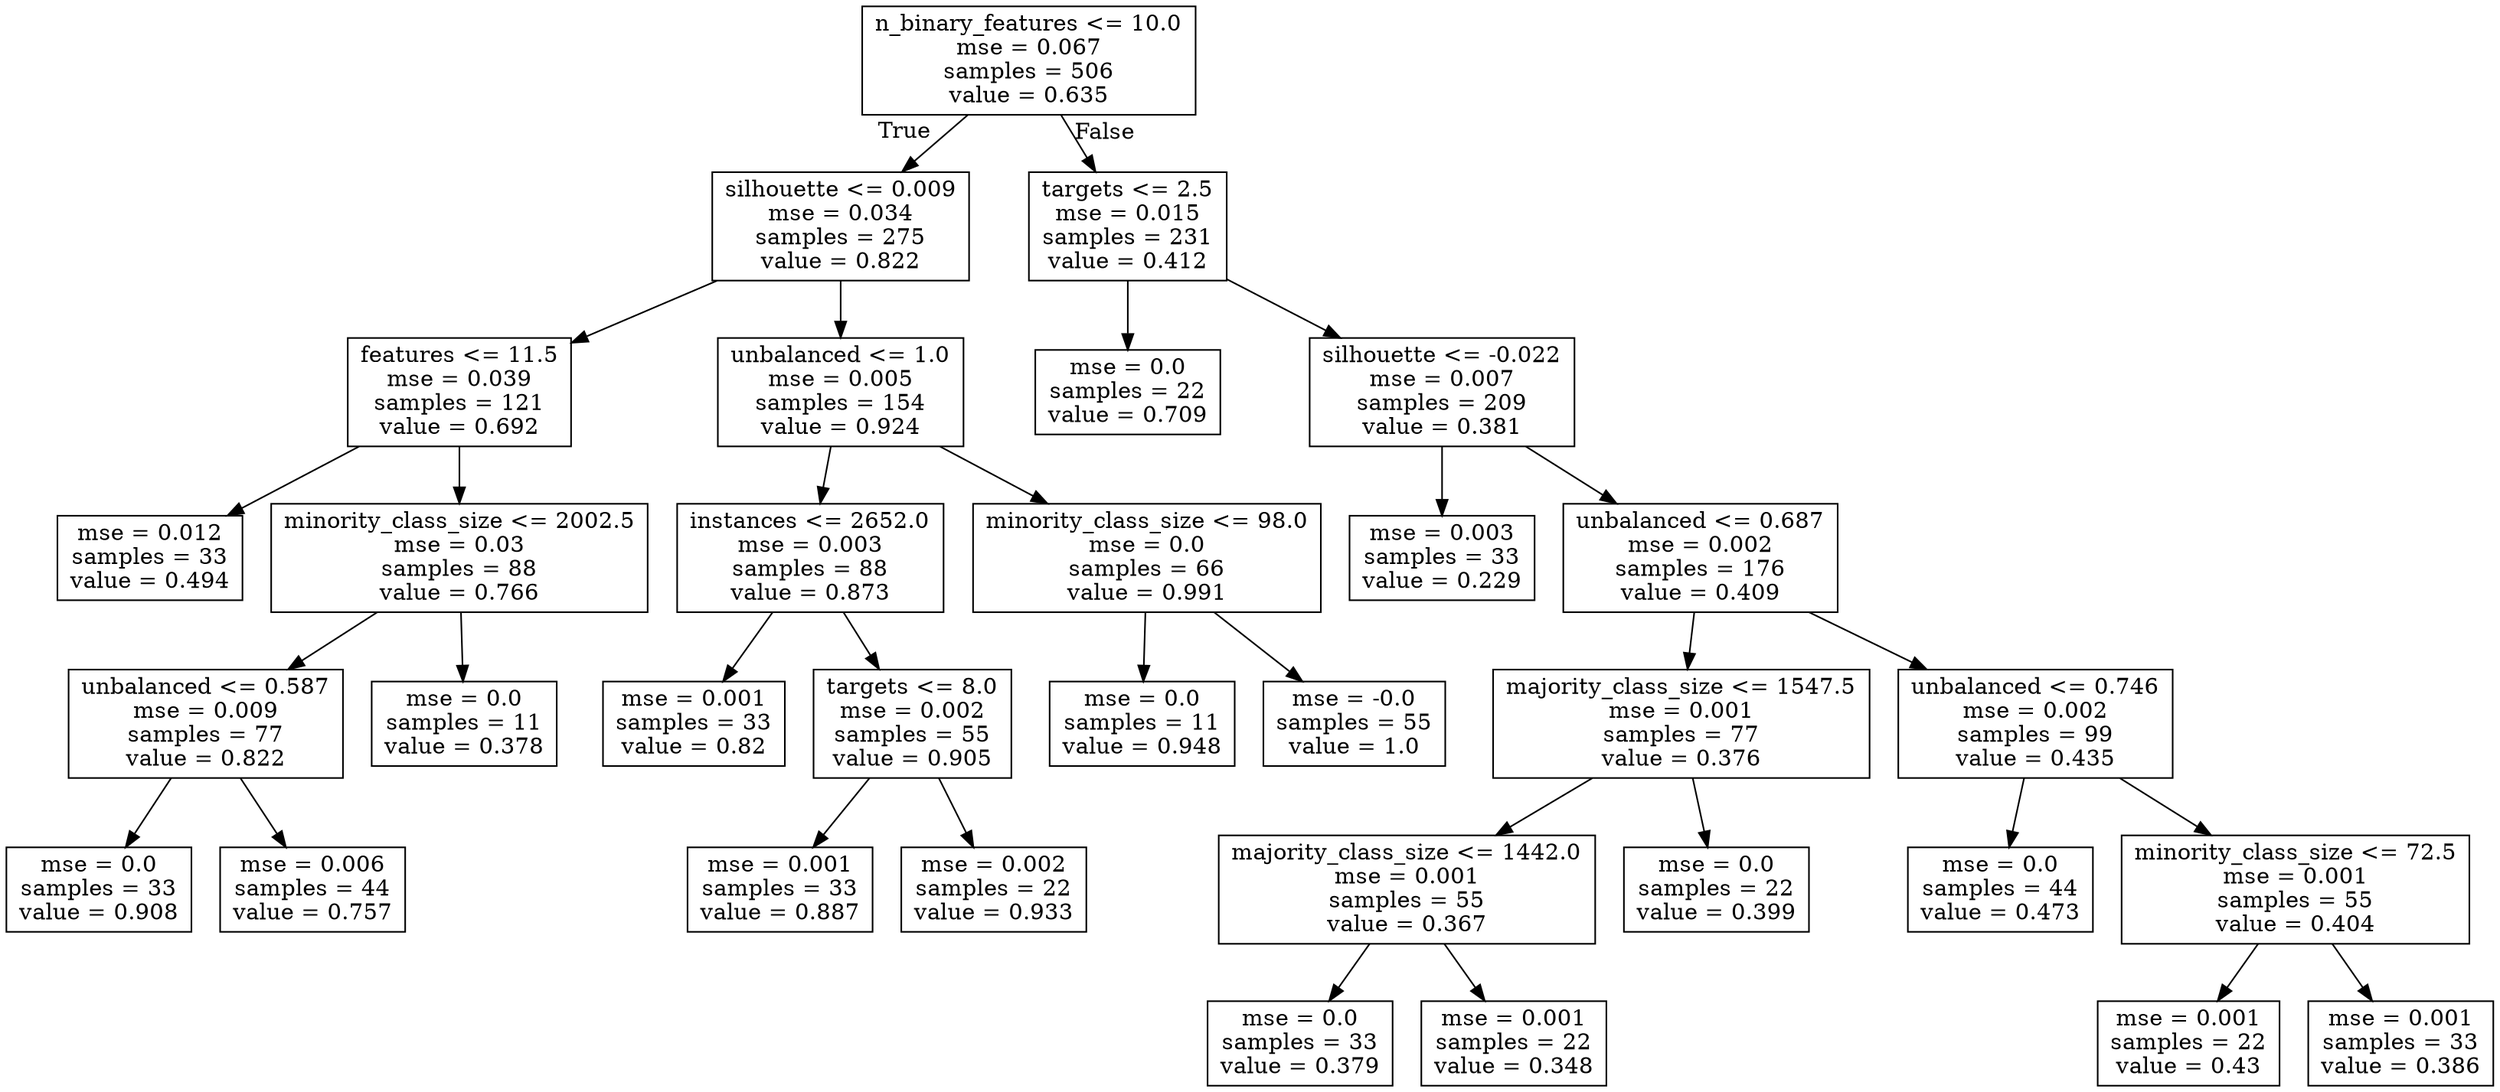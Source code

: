 digraph Tree {
node [shape=box] ;
0 [label="n_binary_features <= 10.0\nmse = 0.067\nsamples = 506\nvalue = 0.635"] ;
1 [label="silhouette <= 0.009\nmse = 0.034\nsamples = 275\nvalue = 0.822"] ;
0 -> 1 [labeldistance=2.5, labelangle=45, headlabel="True"] ;
2 [label="features <= 11.5\nmse = 0.039\nsamples = 121\nvalue = 0.692"] ;
1 -> 2 ;
3 [label="mse = 0.012\nsamples = 33\nvalue = 0.494"] ;
2 -> 3 ;
4 [label="minority_class_size <= 2002.5\nmse = 0.03\nsamples = 88\nvalue = 0.766"] ;
2 -> 4 ;
5 [label="unbalanced <= 0.587\nmse = 0.009\nsamples = 77\nvalue = 0.822"] ;
4 -> 5 ;
6 [label="mse = 0.0\nsamples = 33\nvalue = 0.908"] ;
5 -> 6 ;
7 [label="mse = 0.006\nsamples = 44\nvalue = 0.757"] ;
5 -> 7 ;
8 [label="mse = 0.0\nsamples = 11\nvalue = 0.378"] ;
4 -> 8 ;
9 [label="unbalanced <= 1.0\nmse = 0.005\nsamples = 154\nvalue = 0.924"] ;
1 -> 9 ;
10 [label="instances <= 2652.0\nmse = 0.003\nsamples = 88\nvalue = 0.873"] ;
9 -> 10 ;
11 [label="mse = 0.001\nsamples = 33\nvalue = 0.82"] ;
10 -> 11 ;
12 [label="targets <= 8.0\nmse = 0.002\nsamples = 55\nvalue = 0.905"] ;
10 -> 12 ;
13 [label="mse = 0.001\nsamples = 33\nvalue = 0.887"] ;
12 -> 13 ;
14 [label="mse = 0.002\nsamples = 22\nvalue = 0.933"] ;
12 -> 14 ;
15 [label="minority_class_size <= 98.0\nmse = 0.0\nsamples = 66\nvalue = 0.991"] ;
9 -> 15 ;
16 [label="mse = 0.0\nsamples = 11\nvalue = 0.948"] ;
15 -> 16 ;
17 [label="mse = -0.0\nsamples = 55\nvalue = 1.0"] ;
15 -> 17 ;
18 [label="targets <= 2.5\nmse = 0.015\nsamples = 231\nvalue = 0.412"] ;
0 -> 18 [labeldistance=2.5, labelangle=-45, headlabel="False"] ;
19 [label="mse = 0.0\nsamples = 22\nvalue = 0.709"] ;
18 -> 19 ;
20 [label="silhouette <= -0.022\nmse = 0.007\nsamples = 209\nvalue = 0.381"] ;
18 -> 20 ;
21 [label="mse = 0.003\nsamples = 33\nvalue = 0.229"] ;
20 -> 21 ;
22 [label="unbalanced <= 0.687\nmse = 0.002\nsamples = 176\nvalue = 0.409"] ;
20 -> 22 ;
23 [label="majority_class_size <= 1547.5\nmse = 0.001\nsamples = 77\nvalue = 0.376"] ;
22 -> 23 ;
24 [label="majority_class_size <= 1442.0\nmse = 0.001\nsamples = 55\nvalue = 0.367"] ;
23 -> 24 ;
25 [label="mse = 0.0\nsamples = 33\nvalue = 0.379"] ;
24 -> 25 ;
26 [label="mse = 0.001\nsamples = 22\nvalue = 0.348"] ;
24 -> 26 ;
27 [label="mse = 0.0\nsamples = 22\nvalue = 0.399"] ;
23 -> 27 ;
28 [label="unbalanced <= 0.746\nmse = 0.002\nsamples = 99\nvalue = 0.435"] ;
22 -> 28 ;
29 [label="mse = 0.0\nsamples = 44\nvalue = 0.473"] ;
28 -> 29 ;
30 [label="minority_class_size <= 72.5\nmse = 0.001\nsamples = 55\nvalue = 0.404"] ;
28 -> 30 ;
31 [label="mse = 0.001\nsamples = 22\nvalue = 0.43"] ;
30 -> 31 ;
32 [label="mse = 0.001\nsamples = 33\nvalue = 0.386"] ;
30 -> 32 ;
}